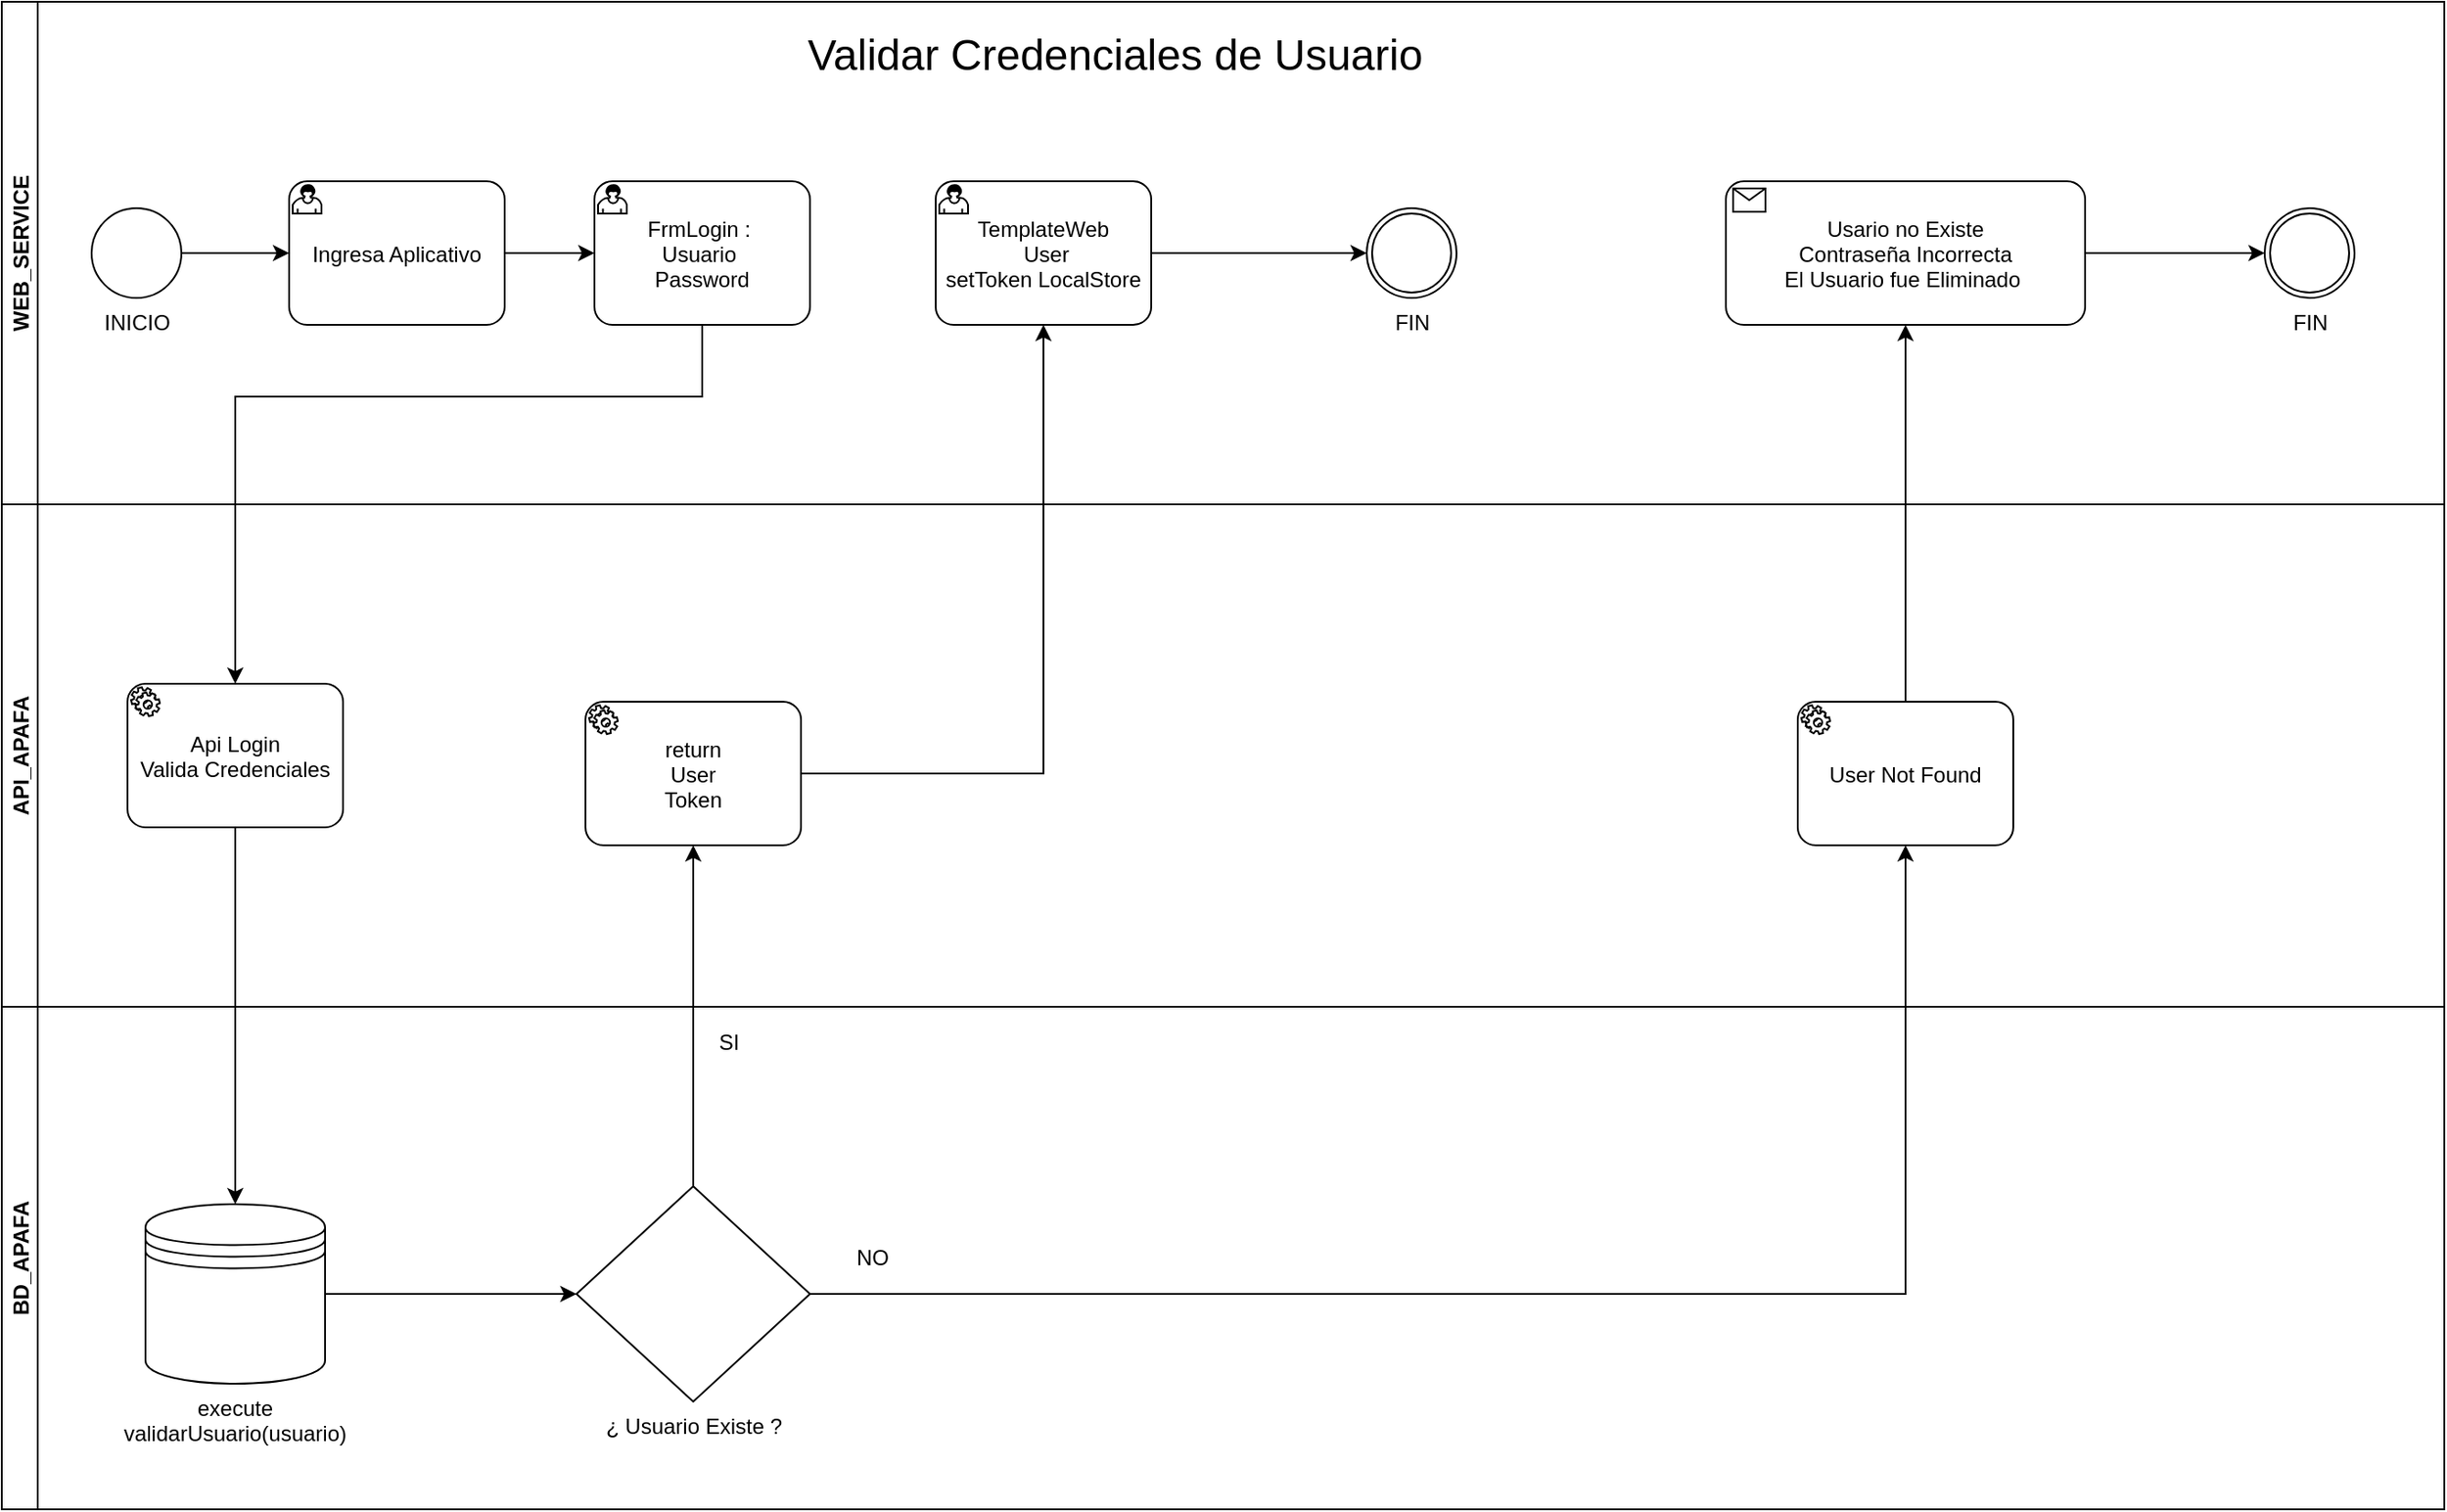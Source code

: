 <mxfile version="16.5.1" type="device"><diagram id="tAfgZl1VTTd2NNUqA6IS" name="Page-1"><mxGraphModel dx="1422" dy="865" grid="1" gridSize="10" guides="1" tooltips="1" connect="1" arrows="1" fold="1" page="1" pageScale="1" pageWidth="3300" pageHeight="4681" math="0" shadow="0"><root><mxCell id="0"/><mxCell id="1" parent="0"/><mxCell id="nVrfOQXv1g5PHUSeUL9d-16" value="WEB_SERVICE" style="swimlane;startSize=20;horizontal=0;" parent="1" vertex="1"><mxGeometry x="40" y="40" width="1360" height="280" as="geometry"/></mxCell><mxCell id="nVrfOQXv1g5PHUSeUL9d-17" value="INICIO" style="points=[[0.145,0.145,0],[0.5,0,0],[0.855,0.145,0],[1,0.5,0],[0.855,0.855,0],[0.5,1,0],[0.145,0.855,0],[0,0.5,0]];shape=mxgraph.bpmn.event;html=1;verticalLabelPosition=bottom;labelBackgroundColor=#ffffff;verticalAlign=top;align=center;perimeter=ellipsePerimeter;outlineConnect=0;aspect=fixed;outline=standard;symbol=general;" parent="nVrfOQXv1g5PHUSeUL9d-16" vertex="1"><mxGeometry x="50" y="115" width="50" height="50" as="geometry"/></mxCell><mxCell id="nVrfOQXv1g5PHUSeUL9d-26" value="Ingresa Aplicativo" style="points=[[0.25,0,0],[0.5,0,0],[0.75,0,0],[1,0.25,0],[1,0.5,0],[1,0.75,0],[0.75,1,0],[0.5,1,0],[0.25,1,0],[0,0.75,0],[0,0.5,0],[0,0.25,0]];shape=mxgraph.bpmn.task;rectStyle=rounded;size=10;taskMarker=user;" parent="nVrfOQXv1g5PHUSeUL9d-16" vertex="1"><mxGeometry x="160" y="100" width="120" height="80" as="geometry"/></mxCell><mxCell id="nVrfOQXv1g5PHUSeUL9d-25" value="" style="edgeStyle=orthogonalEdgeStyle;rounded=0;orthogonalLoop=1;jettySize=auto;html=1;entryX=0;entryY=0.5;entryDx=0;entryDy=0;entryPerimeter=0;" parent="nVrfOQXv1g5PHUSeUL9d-16" source="nVrfOQXv1g5PHUSeUL9d-17" target="nVrfOQXv1g5PHUSeUL9d-26" edge="1"><mxGeometry relative="1" as="geometry"><mxPoint x="160" y="140" as="targetPoint"/></mxGeometry></mxCell><mxCell id="nVrfOQXv1g5PHUSeUL9d-32" value="FrmLogin : &#10;Usuario &#10;Password" style="points=[[0.25,0,0],[0.5,0,0],[0.75,0,0],[1,0.25,0],[1,0.5,0],[1,0.75,0],[0.75,1,0],[0.5,1,0],[0.25,1,0],[0,0.75,0],[0,0.5,0],[0,0.25,0]];shape=mxgraph.bpmn.task;rectStyle=rounded;size=10;taskMarker=user;" parent="nVrfOQXv1g5PHUSeUL9d-16" vertex="1"><mxGeometry x="330" y="100" width="120" height="80" as="geometry"/></mxCell><mxCell id="nVrfOQXv1g5PHUSeUL9d-28" value="" style="edgeStyle=orthogonalEdgeStyle;rounded=0;orthogonalLoop=1;jettySize=auto;html=1;entryX=0;entryY=0.5;entryDx=0;entryDy=0;entryPerimeter=0;" parent="nVrfOQXv1g5PHUSeUL9d-16" source="nVrfOQXv1g5PHUSeUL9d-26" target="nVrfOQXv1g5PHUSeUL9d-32" edge="1"><mxGeometry relative="1" as="geometry"><mxPoint x="360" y="140" as="targetPoint"/></mxGeometry></mxCell><mxCell id="nVrfOQXv1g5PHUSeUL9d-64" style="edgeStyle=orthogonalEdgeStyle;rounded=0;orthogonalLoop=1;jettySize=auto;html=1;" parent="nVrfOQXv1g5PHUSeUL9d-16" source="nVrfOQXv1g5PHUSeUL9d-50" target="nVrfOQXv1g5PHUSeUL9d-63" edge="1"><mxGeometry relative="1" as="geometry"/></mxCell><mxCell id="nVrfOQXv1g5PHUSeUL9d-50" value="TemplateWeb&#10; User&#10;setToken LocalStore" style="points=[[0.25,0,0],[0.5,0,0],[0.75,0,0],[1,0.25,0],[1,0.5,0],[1,0.75,0],[0.75,1,0],[0.5,1,0],[0.25,1,0],[0,0.75,0],[0,0.5,0],[0,0.25,0]];shape=mxgraph.bpmn.task;rectStyle=rounded;size=10;taskMarker=user;" parent="nVrfOQXv1g5PHUSeUL9d-16" vertex="1"><mxGeometry x="520" y="100" width="120" height="80" as="geometry"/></mxCell><mxCell id="nVrfOQXv1g5PHUSeUL9d-65" style="edgeStyle=orthogonalEdgeStyle;rounded=0;orthogonalLoop=1;jettySize=auto;html=1;" parent="nVrfOQXv1g5PHUSeUL9d-16" source="nVrfOQXv1g5PHUSeUL9d-59" target="nVrfOQXv1g5PHUSeUL9d-61" edge="1"><mxGeometry relative="1" as="geometry"/></mxCell><mxCell id="nVrfOQXv1g5PHUSeUL9d-59" value="Usario no Existe&#10;Contraseña Incorrecta&#10;El Usuario fue Eliminado " style="points=[[0.25,0,0],[0.5,0,0],[0.75,0,0],[1,0.25,0],[1,0.5,0],[1,0.75,0],[0.75,1,0],[0.5,1,0],[0.25,1,0],[0,0.75,0],[0,0.5,0],[0,0.25,0]];shape=mxgraph.bpmn.task;rectStyle=rounded;size=10;taskMarker=receive;" parent="nVrfOQXv1g5PHUSeUL9d-16" vertex="1"><mxGeometry x="960" y="100" width="200" height="80" as="geometry"/></mxCell><mxCell id="nVrfOQXv1g5PHUSeUL9d-61" value="FIN" style="points=[[0.145,0.145,0],[0.5,0,0],[0.855,0.145,0],[1,0.5,0],[0.855,0.855,0],[0.5,1,0],[0.145,0.855,0],[0,0.5,0]];shape=mxgraph.bpmn.event;html=1;verticalLabelPosition=bottom;labelBackgroundColor=#ffffff;verticalAlign=top;align=center;perimeter=ellipsePerimeter;outlineConnect=0;aspect=fixed;outline=throwing;symbol=general;" parent="nVrfOQXv1g5PHUSeUL9d-16" vertex="1"><mxGeometry x="1260" y="115" width="50" height="50" as="geometry"/></mxCell><mxCell id="nVrfOQXv1g5PHUSeUL9d-63" value="FIN" style="points=[[0.145,0.145,0],[0.5,0,0],[0.855,0.145,0],[1,0.5,0],[0.855,0.855,0],[0.5,1,0],[0.145,0.855,0],[0,0.5,0]];shape=mxgraph.bpmn.event;html=1;verticalLabelPosition=bottom;labelBackgroundColor=#ffffff;verticalAlign=top;align=center;perimeter=ellipsePerimeter;outlineConnect=0;aspect=fixed;outline=throwing;symbol=general;" parent="nVrfOQXv1g5PHUSeUL9d-16" vertex="1"><mxGeometry x="760" y="115" width="50" height="50" as="geometry"/></mxCell><mxCell id="nVrfOQXv1g5PHUSeUL9d-18" value="API_APAFA" style="swimlane;startSize=20;horizontal=0;" parent="1" vertex="1"><mxGeometry x="40" y="320" width="1360" height="280" as="geometry"/></mxCell><mxCell id="nVrfOQXv1g5PHUSeUL9d-33" value="Api Login&#10;Valida Credenciales" style="points=[[0.25,0,0],[0.5,0,0],[0.75,0,0],[1,0.25,0],[1,0.5,0],[1,0.75,0],[0.75,1,0],[0.5,1,0],[0.25,1,0],[0,0.75,0],[0,0.5,0],[0,0.25,0]];shape=mxgraph.bpmn.task;rectStyle=rounded;size=10;taskMarker=service;" parent="nVrfOQXv1g5PHUSeUL9d-18" vertex="1"><mxGeometry x="70" y="100" width="120" height="80" as="geometry"/></mxCell><mxCell id="nVrfOQXv1g5PHUSeUL9d-38" value="return &#10;User&#10;Token" style="points=[[0.25,0,0],[0.5,0,0],[0.75,0,0],[1,0.25,0],[1,0.5,0],[1,0.75,0],[0.75,1,0],[0.5,1,0],[0.25,1,0],[0,0.75,0],[0,0.5,0],[0,0.25,0]];shape=mxgraph.bpmn.task;rectStyle=rounded;size=10;taskMarker=service;" parent="nVrfOQXv1g5PHUSeUL9d-18" vertex="1"><mxGeometry x="325" y="110" width="120" height="80" as="geometry"/></mxCell><mxCell id="nVrfOQXv1g5PHUSeUL9d-45" value="User Not Found" style="points=[[0.25,0,0],[0.5,0,0],[0.75,0,0],[1,0.25,0],[1,0.5,0],[1,0.75,0],[0.75,1,0],[0.5,1,0],[0.25,1,0],[0,0.75,0],[0,0.5,0],[0,0.25,0]];shape=mxgraph.bpmn.task;rectStyle=rounded;size=10;taskMarker=service;" parent="nVrfOQXv1g5PHUSeUL9d-18" vertex="1"><mxGeometry x="1000" y="110" width="120" height="80" as="geometry"/></mxCell><mxCell id="nVrfOQXv1g5PHUSeUL9d-20" value="BD_APAFA" style="swimlane;startSize=20;horizontal=0;" parent="1" vertex="1"><mxGeometry x="40" y="600" width="1360" height="280" as="geometry"/></mxCell><mxCell id="nVrfOQXv1g5PHUSeUL9d-43" style="edgeStyle=orthogonalEdgeStyle;rounded=0;orthogonalLoop=1;jettySize=auto;html=1;" parent="nVrfOQXv1g5PHUSeUL9d-20" source="nVrfOQXv1g5PHUSeUL9d-36" target="nVrfOQXv1g5PHUSeUL9d-42" edge="1"><mxGeometry relative="1" as="geometry"/></mxCell><mxCell id="nVrfOQXv1g5PHUSeUL9d-36" value="execute validarUsuario(usuario)" style="shape=datastore;whiteSpace=wrap;html=1;labelPosition=center;verticalLabelPosition=bottom;align=center;verticalAlign=top;" parent="nVrfOQXv1g5PHUSeUL9d-20" vertex="1"><mxGeometry x="80" y="110" width="100" height="100" as="geometry"/></mxCell><mxCell id="nVrfOQXv1g5PHUSeUL9d-42" value="¿ Usuario Existe ?" style="points=[[0.25,0.25,0],[0.5,0,0],[0.75,0.25,0],[1,0.5,0],[0.75,0.75,0],[0.5,1,0],[0.25,0.75,0],[0,0.5,0]];shape=mxgraph.bpmn.gateway2;html=1;verticalLabelPosition=bottom;labelBackgroundColor=#ffffff;verticalAlign=top;align=center;perimeter=rhombusPerimeter;outlineConnect=0;outline=none;symbol=none;" parent="nVrfOQXv1g5PHUSeUL9d-20" vertex="1"><mxGeometry x="320" y="100" width="130" height="120" as="geometry"/></mxCell><mxCell id="nVrfOQXv1g5PHUSeUL9d-57" value="SI" style="text;html=1;strokeColor=none;fillColor=none;align=center;verticalAlign=middle;whiteSpace=wrap;rounded=0;" parent="nVrfOQXv1g5PHUSeUL9d-20" vertex="1"><mxGeometry x="390" y="10" width="30" height="20" as="geometry"/></mxCell><mxCell id="nVrfOQXv1g5PHUSeUL9d-58" value="NO" style="text;html=1;strokeColor=none;fillColor=none;align=center;verticalAlign=middle;whiteSpace=wrap;rounded=0;" parent="nVrfOQXv1g5PHUSeUL9d-20" vertex="1"><mxGeometry x="470" y="130" width="30" height="20" as="geometry"/></mxCell><mxCell id="nVrfOQXv1g5PHUSeUL9d-35" style="edgeStyle=orthogonalEdgeStyle;rounded=0;orthogonalLoop=1;jettySize=auto;html=1;entryX=0.5;entryY=0;entryDx=0;entryDy=0;entryPerimeter=0;" parent="1" source="nVrfOQXv1g5PHUSeUL9d-32" target="nVrfOQXv1g5PHUSeUL9d-33" edge="1"><mxGeometry relative="1" as="geometry"><Array as="points"><mxPoint x="430" y="260"/><mxPoint x="170" y="260"/></Array></mxGeometry></mxCell><mxCell id="nVrfOQXv1g5PHUSeUL9d-37" style="edgeStyle=orthogonalEdgeStyle;rounded=0;orthogonalLoop=1;jettySize=auto;html=1;entryX=0.5;entryY=0;entryDx=0;entryDy=0;" parent="1" source="nVrfOQXv1g5PHUSeUL9d-33" target="nVrfOQXv1g5PHUSeUL9d-36" edge="1"><mxGeometry relative="1" as="geometry"/></mxCell><mxCell id="nVrfOQXv1g5PHUSeUL9d-44" style="edgeStyle=orthogonalEdgeStyle;rounded=0;orthogonalLoop=1;jettySize=auto;html=1;entryX=0.5;entryY=1;entryDx=0;entryDy=0;entryPerimeter=0;" parent="1" source="nVrfOQXv1g5PHUSeUL9d-42" target="nVrfOQXv1g5PHUSeUL9d-38" edge="1"><mxGeometry relative="1" as="geometry"/></mxCell><mxCell id="nVrfOQXv1g5PHUSeUL9d-46" style="edgeStyle=orthogonalEdgeStyle;rounded=0;orthogonalLoop=1;jettySize=auto;html=1;entryX=0.5;entryY=1;entryDx=0;entryDy=0;entryPerimeter=0;" parent="1" source="nVrfOQXv1g5PHUSeUL9d-42" target="nVrfOQXv1g5PHUSeUL9d-45" edge="1"><mxGeometry relative="1" as="geometry"><mxPoint x="600" y="520" as="targetPoint"/></mxGeometry></mxCell><mxCell id="nVrfOQXv1g5PHUSeUL9d-55" style="edgeStyle=orthogonalEdgeStyle;rounded=0;orthogonalLoop=1;jettySize=auto;html=1;entryX=0.5;entryY=1;entryDx=0;entryDy=0;entryPerimeter=0;" parent="1" source="nVrfOQXv1g5PHUSeUL9d-38" target="nVrfOQXv1g5PHUSeUL9d-50" edge="1"><mxGeometry relative="1" as="geometry"><Array as="points"><mxPoint x="620" y="470"/></Array></mxGeometry></mxCell><mxCell id="nVrfOQXv1g5PHUSeUL9d-60" style="edgeStyle=orthogonalEdgeStyle;rounded=0;orthogonalLoop=1;jettySize=auto;html=1;entryX=0.5;entryY=1;entryDx=0;entryDy=0;entryPerimeter=0;" parent="1" source="nVrfOQXv1g5PHUSeUL9d-45" target="nVrfOQXv1g5PHUSeUL9d-59" edge="1"><mxGeometry relative="1" as="geometry"/></mxCell><mxCell id="UpiIKof25V3Wm9CjOlSF-1" value="Validar Credenciales de Usuario" style="text;html=1;strokeColor=none;fillColor=none;align=center;verticalAlign=middle;whiteSpace=wrap;rounded=0;fontSize=24;fontStyle=0" parent="1" vertex="1"><mxGeometry x="370" y="60" width="580" height="20" as="geometry"/></mxCell></root></mxGraphModel></diagram></mxfile>